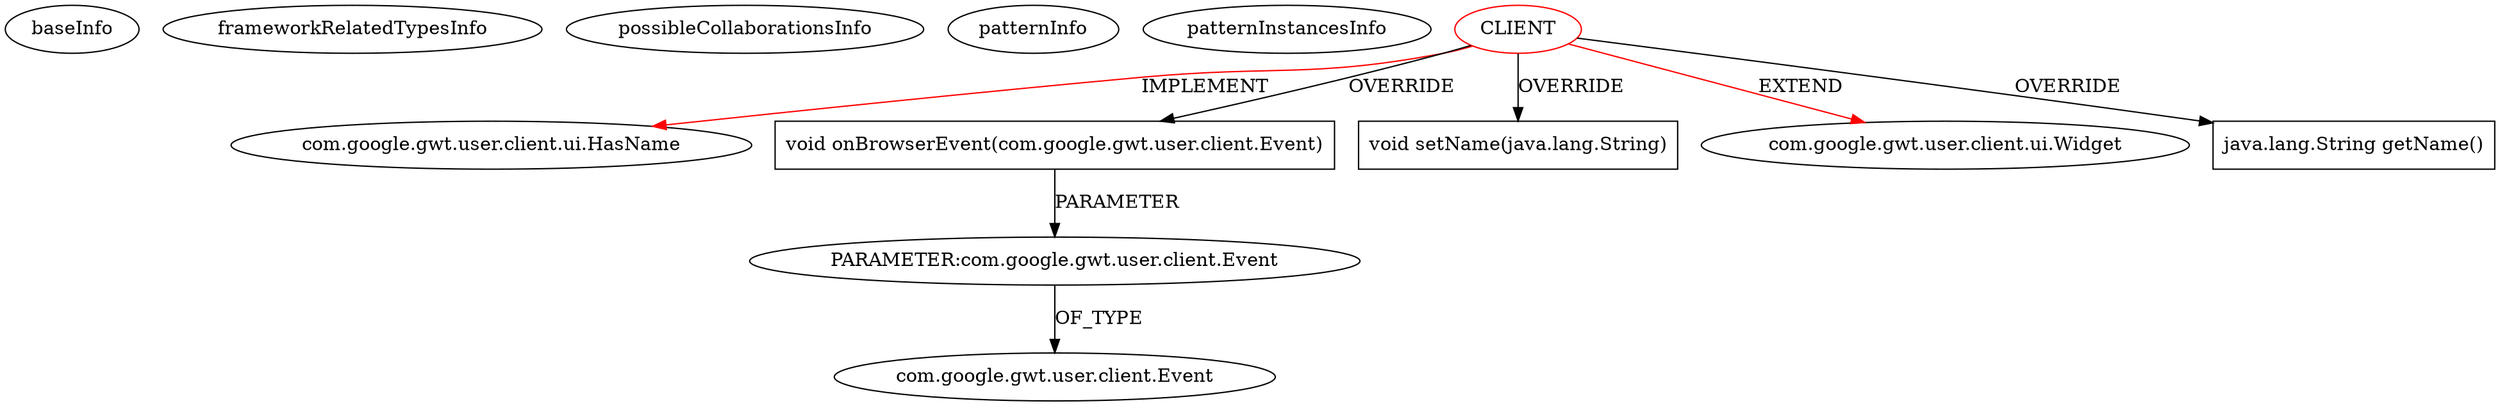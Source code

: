 digraph {
baseInfo[graphId=1302,category="pattern",isAnonymous=false,possibleRelation=false]
frameworkRelatedTypesInfo[0="com.google.gwt.user.client.ui.HasName",1="com.google.gwt.user.client.ui.Widget"]
possibleCollaborationsInfo[]
patternInfo[frequency=2.0,patternRootClient=0]
patternInstancesInfo[0="jhudson8-gwt-jquery-ui~/jhudson8-gwt-jquery-ui/gwt-jquery-ui-master/core/gwt-jquery-ui-mobile/src/main/java/com/google/gwt/jquery/mobile/ui/AbstractCheckableOption.java~AbstractCheckableOption~3175",1="laaglu-lib-gwt-file~/laaglu-lib-gwt-file/lib-gwt-file-master/src/main/java/org/vectomatic/file/FileUploadExt.java~FileUploadExt~3456"]
2[label="com.google.gwt.user.client.ui.HasName",vertexType="FRAMEWORK_INTERFACE_TYPE",isFrameworkType=false]
0[label="CLIENT",vertexType="ROOT_CLIENT_CLASS_DECLARATION",isFrameworkType=false,color=red]
5[label="void onBrowserEvent(com.google.gwt.user.client.Event)",vertexType="OVERRIDING_METHOD_DECLARATION",isFrameworkType=false,shape=box]
6[label="PARAMETER:com.google.gwt.user.client.Event",vertexType="PARAMETER_DECLARATION",isFrameworkType=false]
7[label="com.google.gwt.user.client.Event",vertexType="FRAMEWORK_CLASS_TYPE",isFrameworkType=false]
66[label="void setName(java.lang.String)",vertexType="OVERRIDING_METHOD_DECLARATION",isFrameworkType=false,shape=box]
1[label="com.google.gwt.user.client.ui.Widget",vertexType="FRAMEWORK_CLASS_TYPE",isFrameworkType=false]
48[label="java.lang.String getName()",vertexType="OVERRIDING_METHOD_DECLARATION",isFrameworkType=false,shape=box]
0->66[label="OVERRIDE"]
0->2[label="IMPLEMENT",color=red]
6->7[label="OF_TYPE"]
5->6[label="PARAMETER"]
0->48[label="OVERRIDE"]
0->5[label="OVERRIDE"]
0->1[label="EXTEND",color=red]
}

